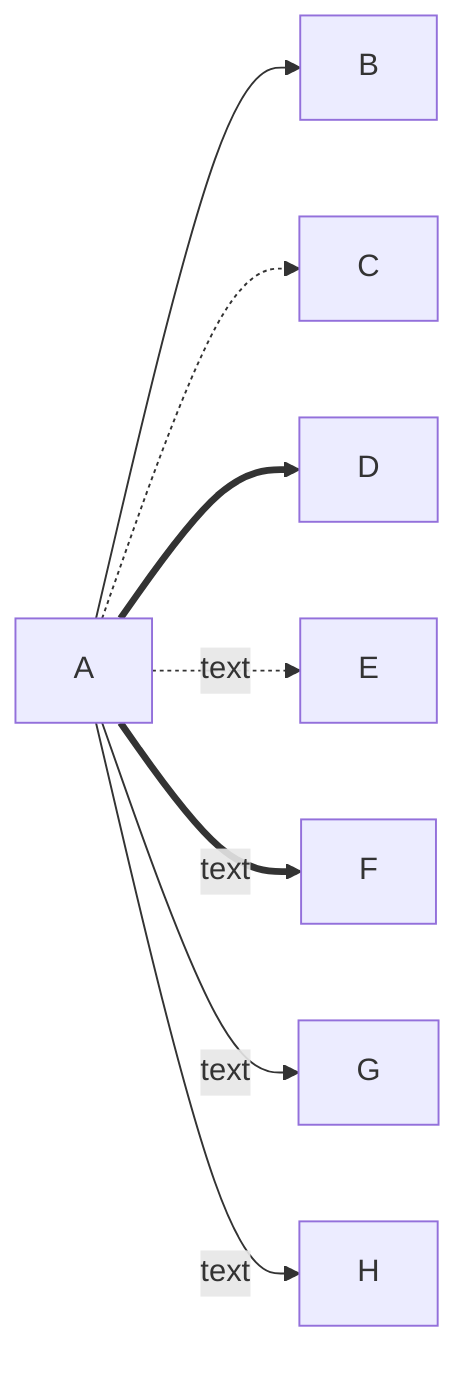 flowchart LR
    A --> B
    A -.-> C
    A ==> D
    A -.text.-> E
    A ==text==> F
    A -- text --> G
    A -->|text| H